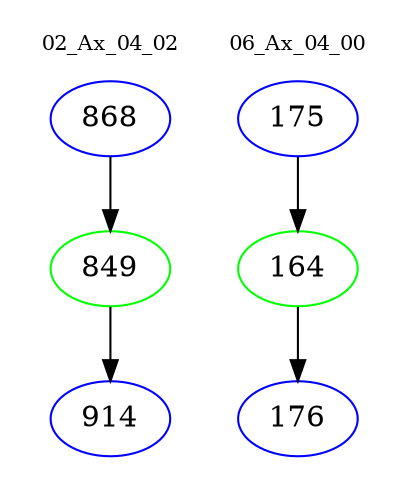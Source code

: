digraph{
subgraph cluster_0 {
color = white
label = "02_Ax_04_02";
fontsize=10;
T0_868 [label="868", color="blue"]
T0_868 -> T0_849 [color="black"]
T0_849 [label="849", color="green"]
T0_849 -> T0_914 [color="black"]
T0_914 [label="914", color="blue"]
}
subgraph cluster_1 {
color = white
label = "06_Ax_04_00";
fontsize=10;
T1_175 [label="175", color="blue"]
T1_175 -> T1_164 [color="black"]
T1_164 [label="164", color="green"]
T1_164 -> T1_176 [color="black"]
T1_176 [label="176", color="blue"]
}
}
